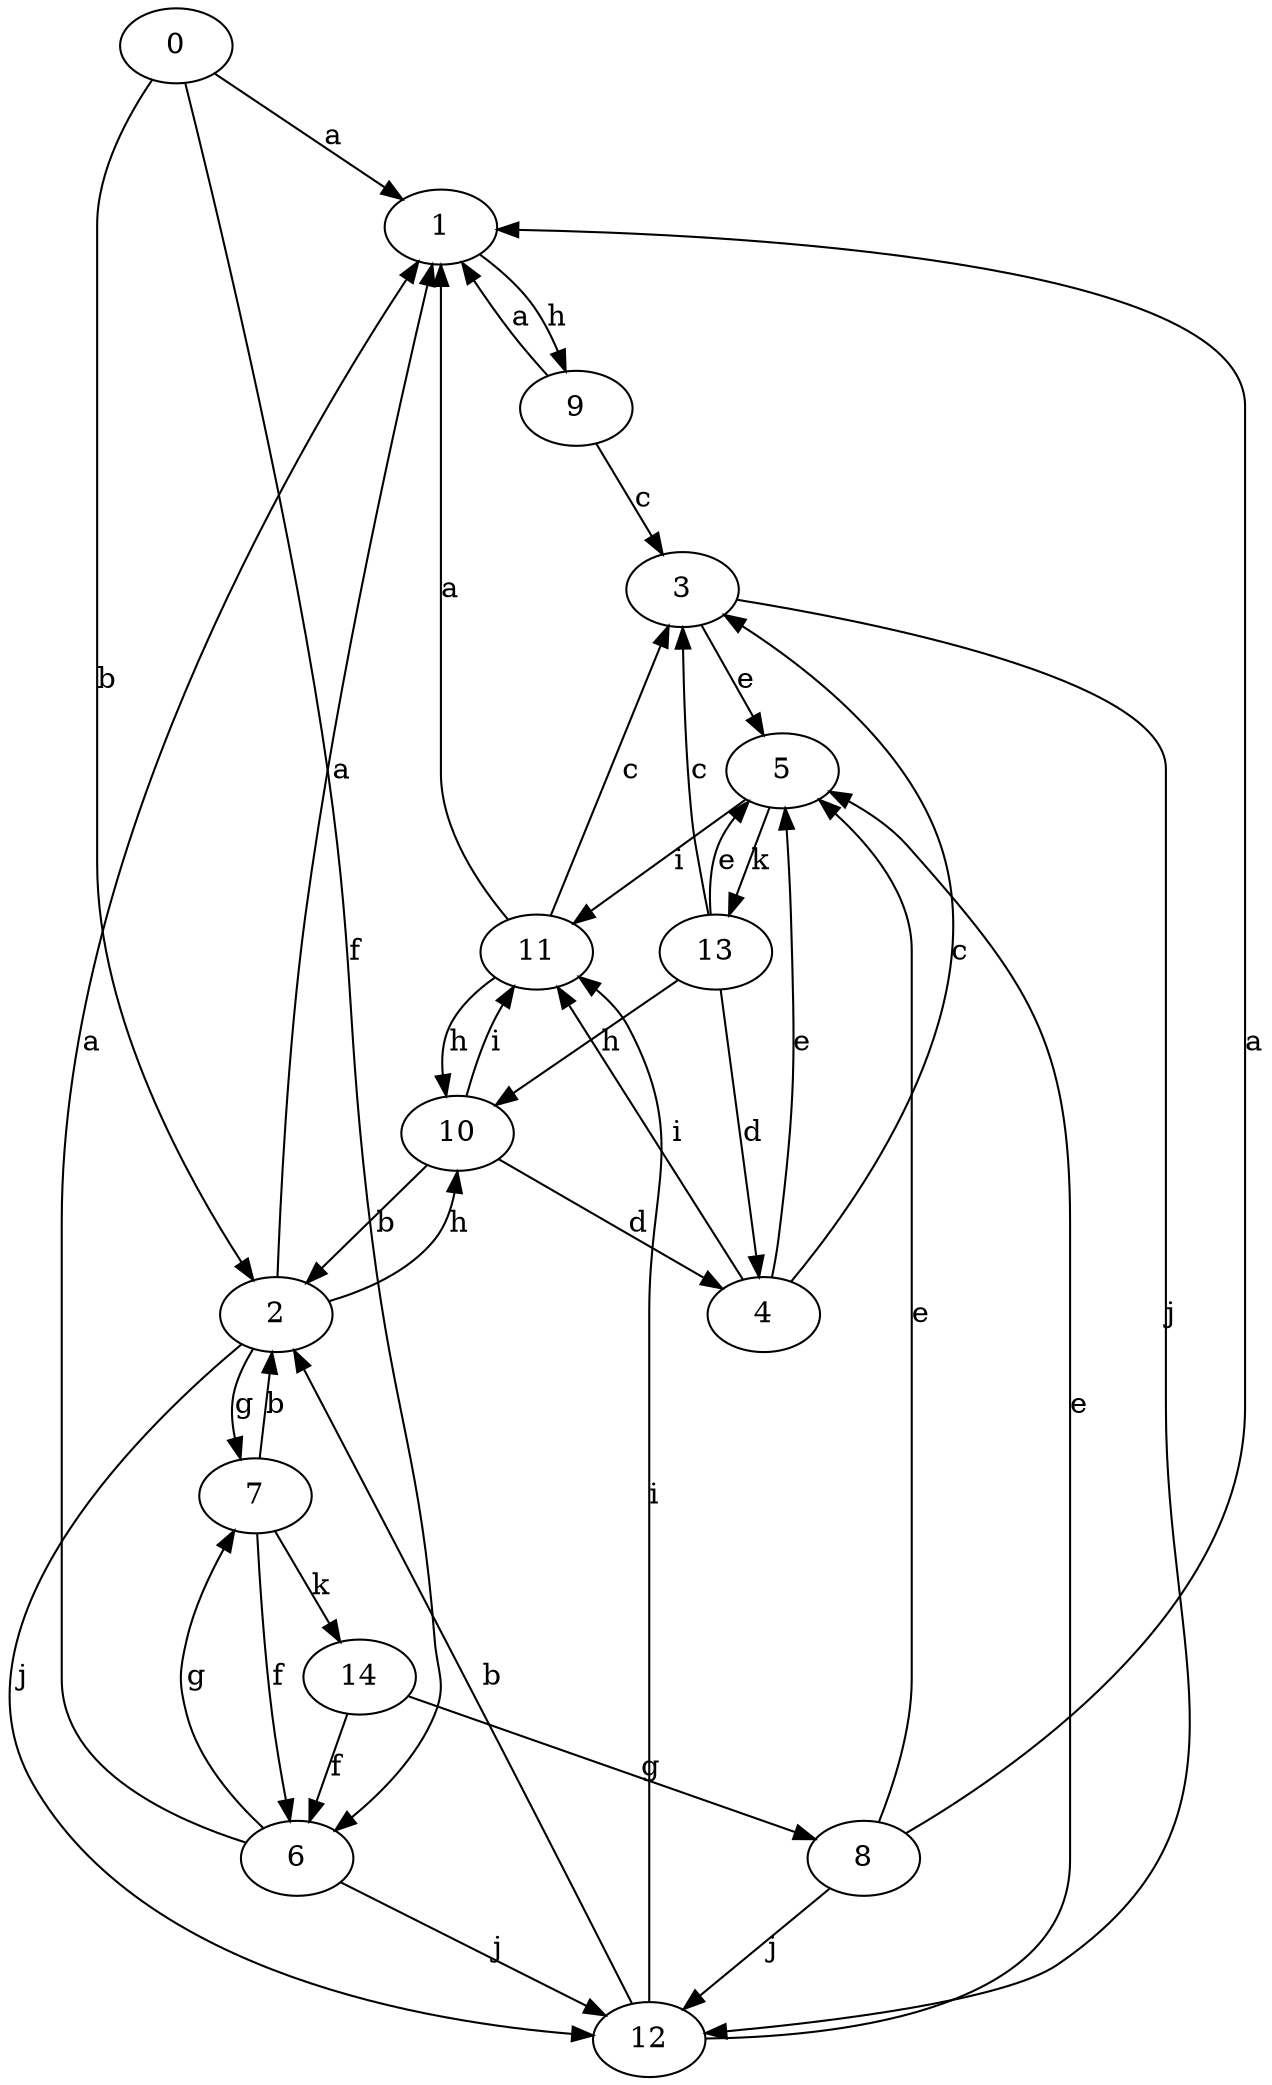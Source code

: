 strict digraph  {
0;
1;
2;
3;
4;
5;
6;
7;
8;
9;
10;
11;
12;
13;
14;
0 -> 1  [label=a];
0 -> 2  [label=b];
0 -> 6  [label=f];
1 -> 9  [label=h];
2 -> 1  [label=a];
2 -> 7  [label=g];
2 -> 10  [label=h];
2 -> 12  [label=j];
3 -> 5  [label=e];
3 -> 12  [label=j];
4 -> 3  [label=c];
4 -> 5  [label=e];
4 -> 11  [label=i];
5 -> 11  [label=i];
5 -> 13  [label=k];
6 -> 1  [label=a];
6 -> 7  [label=g];
6 -> 12  [label=j];
7 -> 2  [label=b];
7 -> 6  [label=f];
7 -> 14  [label=k];
8 -> 1  [label=a];
8 -> 5  [label=e];
8 -> 12  [label=j];
9 -> 1  [label=a];
9 -> 3  [label=c];
10 -> 2  [label=b];
10 -> 4  [label=d];
10 -> 11  [label=i];
11 -> 1  [label=a];
11 -> 3  [label=c];
11 -> 10  [label=h];
12 -> 2  [label=b];
12 -> 5  [label=e];
12 -> 11  [label=i];
13 -> 3  [label=c];
13 -> 4  [label=d];
13 -> 5  [label=e];
13 -> 10  [label=h];
14 -> 6  [label=f];
14 -> 8  [label=g];
}
